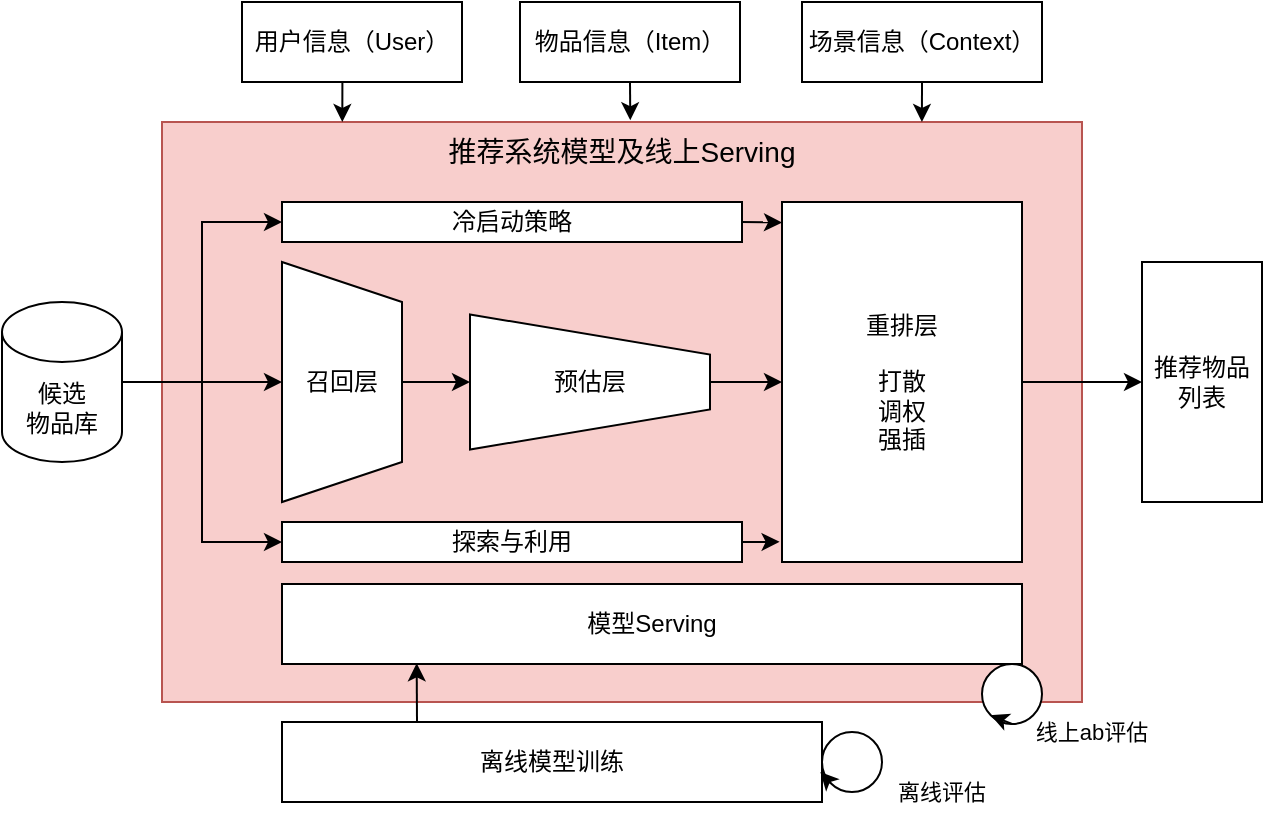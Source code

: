 <mxfile version="21.3.8" type="github" pages="3">
  <diagram id="585uHJBaxJgK5k8fGqFR" name="第 2 页">
    <mxGraphModel dx="830" dy="563" grid="1" gridSize="10" guides="1" tooltips="1" connect="1" arrows="1" fold="1" page="1" pageScale="1" pageWidth="827" pageHeight="1169" math="0" shadow="0">
      <root>
        <mxCell id="0" />
        <mxCell id="1" parent="0" />
        <mxCell id="zGuVCvEwYSPH-hrvQ5Bi-17" value="&lt;font style=&quot;font-size: 14px;&quot;&gt;推荐系统模型及线上Serving&lt;/font&gt;" style="rounded=0;whiteSpace=wrap;html=1;verticalAlign=top;fillColor=#f8cecc;strokeColor=#b85450;" parent="1" vertex="1">
          <mxGeometry x="200" y="90" width="460" height="290" as="geometry" />
        </mxCell>
        <mxCell id="zGuVCvEwYSPH-hrvQ5Bi-9" style="edgeStyle=none;rounded=0;orthogonalLoop=1;jettySize=auto;html=1;exitX=1;exitY=0.5;exitDx=0;exitDy=0;exitPerimeter=0;" parent="1" source="zGuVCvEwYSPH-hrvQ5Bi-1" target="zGuVCvEwYSPH-hrvQ5Bi-2" edge="1">
          <mxGeometry relative="1" as="geometry" />
        </mxCell>
        <mxCell id="zGuVCvEwYSPH-hrvQ5Bi-12" style="edgeStyle=orthogonalEdgeStyle;rounded=0;orthogonalLoop=1;jettySize=auto;html=1;exitX=1;exitY=0.5;exitDx=0;exitDy=0;exitPerimeter=0;entryX=0;entryY=0.5;entryDx=0;entryDy=0;" parent="1" source="zGuVCvEwYSPH-hrvQ5Bi-1" target="zGuVCvEwYSPH-hrvQ5Bi-5" edge="1">
          <mxGeometry relative="1" as="geometry" />
        </mxCell>
        <mxCell id="zGuVCvEwYSPH-hrvQ5Bi-13" style="edgeStyle=orthogonalEdgeStyle;rounded=0;orthogonalLoop=1;jettySize=auto;html=1;exitX=1;exitY=0.5;exitDx=0;exitDy=0;exitPerimeter=0;entryX=0;entryY=0.5;entryDx=0;entryDy=0;" parent="1" source="zGuVCvEwYSPH-hrvQ5Bi-1" target="zGuVCvEwYSPH-hrvQ5Bi-6" edge="1">
          <mxGeometry relative="1" as="geometry" />
        </mxCell>
        <mxCell id="zGuVCvEwYSPH-hrvQ5Bi-1" value="候选&lt;br&gt;物品库" style="shape=cylinder3;whiteSpace=wrap;html=1;boundedLbl=1;backgroundOutline=1;size=15;" parent="1" vertex="1">
          <mxGeometry x="120" y="180" width="60" height="80" as="geometry" />
        </mxCell>
        <mxCell id="zGuVCvEwYSPH-hrvQ5Bi-10" value="" style="edgeStyle=none;rounded=0;orthogonalLoop=1;jettySize=auto;html=1;" parent="1" source="zGuVCvEwYSPH-hrvQ5Bi-2" target="zGuVCvEwYSPH-hrvQ5Bi-3" edge="1">
          <mxGeometry relative="1" as="geometry" />
        </mxCell>
        <mxCell id="zGuVCvEwYSPH-hrvQ5Bi-2" value="召回层" style="shape=trapezoid;perimeter=trapezoidPerimeter;whiteSpace=wrap;html=1;fixedSize=1;direction=south;" parent="1" vertex="1">
          <mxGeometry x="260" y="160" width="60" height="120" as="geometry" />
        </mxCell>
        <mxCell id="zGuVCvEwYSPH-hrvQ5Bi-11" value="" style="edgeStyle=none;rounded=0;orthogonalLoop=1;jettySize=auto;html=1;" parent="1" source="zGuVCvEwYSPH-hrvQ5Bi-3" target="zGuVCvEwYSPH-hrvQ5Bi-4" edge="1">
          <mxGeometry relative="1" as="geometry" />
        </mxCell>
        <mxCell id="zGuVCvEwYSPH-hrvQ5Bi-3" value="预估层" style="shape=trapezoid;perimeter=trapezoidPerimeter;whiteSpace=wrap;html=1;fixedSize=1;direction=south;" parent="1" vertex="1">
          <mxGeometry x="354" y="186.25" width="120" height="67.5" as="geometry" />
        </mxCell>
        <mxCell id="zGuVCvEwYSPH-hrvQ5Bi-16" value="" style="edgeStyle=orthogonalEdgeStyle;rounded=0;orthogonalLoop=1;jettySize=auto;html=1;" parent="1" source="zGuVCvEwYSPH-hrvQ5Bi-4" target="zGuVCvEwYSPH-hrvQ5Bi-15" edge="1">
          <mxGeometry relative="1" as="geometry" />
        </mxCell>
        <mxCell id="zGuVCvEwYSPH-hrvQ5Bi-4" value="重排层&lt;br&gt;&lt;br&gt;打散&lt;br&gt;调权&lt;br&gt;强插" style="rounded=0;whiteSpace=wrap;html=1;" parent="1" vertex="1">
          <mxGeometry x="510" y="130" width="120" height="180" as="geometry" />
        </mxCell>
        <mxCell id="zGuVCvEwYSPH-hrvQ5Bi-19" style="rounded=0;orthogonalLoop=1;jettySize=auto;html=1;exitX=1;exitY=0.5;exitDx=0;exitDy=0;fontSize=14;entryX=0;entryY=0.057;entryDx=0;entryDy=0;entryPerimeter=0;" parent="1" source="zGuVCvEwYSPH-hrvQ5Bi-5" target="zGuVCvEwYSPH-hrvQ5Bi-4" edge="1">
          <mxGeometry relative="1" as="geometry">
            <mxPoint x="500" y="80.734" as="targetPoint" />
          </mxGeometry>
        </mxCell>
        <mxCell id="zGuVCvEwYSPH-hrvQ5Bi-5" value="冷启动策略" style="rounded=0;whiteSpace=wrap;html=1;" parent="1" vertex="1">
          <mxGeometry x="260" y="130" width="230" height="20" as="geometry" />
        </mxCell>
        <mxCell id="zGuVCvEwYSPH-hrvQ5Bi-20" style="edgeStyle=none;rounded=0;orthogonalLoop=1;jettySize=auto;html=1;exitX=1;exitY=0.5;exitDx=0;exitDy=0;entryX=-0.01;entryY=0.944;entryDx=0;entryDy=0;entryPerimeter=0;fontSize=14;" parent="1" source="zGuVCvEwYSPH-hrvQ5Bi-6" target="zGuVCvEwYSPH-hrvQ5Bi-4" edge="1">
          <mxGeometry relative="1" as="geometry" />
        </mxCell>
        <mxCell id="zGuVCvEwYSPH-hrvQ5Bi-6" value="探索与利用" style="rounded=0;whiteSpace=wrap;html=1;" parent="1" vertex="1">
          <mxGeometry x="260" y="290" width="230" height="20" as="geometry" />
        </mxCell>
        <mxCell id="zGuVCvEwYSPH-hrvQ5Bi-7" value="模型Serving" style="rounded=0;whiteSpace=wrap;html=1;" parent="1" vertex="1">
          <mxGeometry x="260" y="321" width="370" height="40" as="geometry" />
        </mxCell>
        <mxCell id="zGuVCvEwYSPH-hrvQ5Bi-14" style="edgeStyle=orthogonalEdgeStyle;rounded=0;orthogonalLoop=1;jettySize=auto;html=1;exitX=0.25;exitY=0;exitDx=0;exitDy=0;entryX=0.182;entryY=0.991;entryDx=0;entryDy=0;entryPerimeter=0;" parent="1" source="zGuVCvEwYSPH-hrvQ5Bi-8" target="zGuVCvEwYSPH-hrvQ5Bi-7" edge="1">
          <mxGeometry relative="1" as="geometry">
            <mxPoint x="328" y="380" as="targetPoint" />
          </mxGeometry>
        </mxCell>
        <mxCell id="zGuVCvEwYSPH-hrvQ5Bi-8" value="离线模型训练" style="rounded=0;whiteSpace=wrap;html=1;" parent="1" vertex="1">
          <mxGeometry x="260" y="390" width="270" height="40" as="geometry" />
        </mxCell>
        <mxCell id="zGuVCvEwYSPH-hrvQ5Bi-15" value="推荐物品&lt;br&gt;列表" style="rounded=0;whiteSpace=wrap;html=1;" parent="1" vertex="1">
          <mxGeometry x="690" y="160" width="60" height="120" as="geometry" />
        </mxCell>
        <mxCell id="EGSSqFGuEOMTs3P7mK93-1" style="edgeStyle=orthogonalEdgeStyle;rounded=0;orthogonalLoop=1;jettySize=auto;html=1;exitX=0.5;exitY=1;exitDx=0;exitDy=0;entryX=0.196;entryY=0;entryDx=0;entryDy=0;entryPerimeter=0;" parent="1" source="zGuVCvEwYSPH-hrvQ5Bi-21" target="zGuVCvEwYSPH-hrvQ5Bi-17" edge="1">
          <mxGeometry relative="1" as="geometry" />
        </mxCell>
        <mxCell id="zGuVCvEwYSPH-hrvQ5Bi-21" value="用户信息（User）" style="rounded=0;whiteSpace=wrap;html=1;" parent="1" vertex="1">
          <mxGeometry x="240" y="30" width="110" height="40" as="geometry" />
        </mxCell>
        <mxCell id="EGSSqFGuEOMTs3P7mK93-2" style="edgeStyle=orthogonalEdgeStyle;rounded=0;orthogonalLoop=1;jettySize=auto;html=1;exitX=0.5;exitY=1;exitDx=0;exitDy=0;entryX=0.509;entryY=-0.003;entryDx=0;entryDy=0;entryPerimeter=0;" parent="1" source="zGuVCvEwYSPH-hrvQ5Bi-22" target="zGuVCvEwYSPH-hrvQ5Bi-17" edge="1">
          <mxGeometry relative="1" as="geometry" />
        </mxCell>
        <mxCell id="zGuVCvEwYSPH-hrvQ5Bi-22" value="物品信息（Item）" style="rounded=0;whiteSpace=wrap;html=1;" parent="1" vertex="1">
          <mxGeometry x="379" y="30" width="110" height="40" as="geometry" />
        </mxCell>
        <mxCell id="EGSSqFGuEOMTs3P7mK93-3" style="edgeStyle=orthogonalEdgeStyle;rounded=0;orthogonalLoop=1;jettySize=auto;html=1;exitX=0.5;exitY=1;exitDx=0;exitDy=0;entryX=0.826;entryY=0;entryDx=0;entryDy=0;entryPerimeter=0;" parent="1" source="zGuVCvEwYSPH-hrvQ5Bi-23" target="zGuVCvEwYSPH-hrvQ5Bi-17" edge="1">
          <mxGeometry relative="1" as="geometry" />
        </mxCell>
        <mxCell id="zGuVCvEwYSPH-hrvQ5Bi-23" value="场景信息（Context）" style="rounded=0;whiteSpace=wrap;html=1;" parent="1" vertex="1">
          <mxGeometry x="520" y="30" width="120" height="40" as="geometry" />
        </mxCell>
        <mxCell id="7bJ_N6qY98Qx-bZ8Oj2A-2" value="" style="ellipse;whiteSpace=wrap;html=1;aspect=fixed;fontSize=14;" parent="1" vertex="1">
          <mxGeometry x="530" y="395" width="30" height="30" as="geometry" />
        </mxCell>
        <mxCell id="7bJ_N6qY98Qx-bZ8Oj2A-4" style="edgeStyle=none;rounded=0;orthogonalLoop=1;jettySize=auto;html=1;exitX=0;exitY=1;exitDx=0;exitDy=0;entryX=-0.027;entryY=0.666;entryDx=0;entryDy=0;entryPerimeter=0;fontSize=14;" parent="1" source="7bJ_N6qY98Qx-bZ8Oj2A-2" target="7bJ_N6qY98Qx-bZ8Oj2A-2" edge="1">
          <mxGeometry relative="1" as="geometry" />
        </mxCell>
        <mxCell id="7bJ_N6qY98Qx-bZ8Oj2A-6" value="" style="ellipse;whiteSpace=wrap;html=1;aspect=fixed;fontSize=14;" parent="1" vertex="1">
          <mxGeometry x="610" y="361" width="30" height="30" as="geometry" />
        </mxCell>
        <mxCell id="7bJ_N6qY98Qx-bZ8Oj2A-8" style="edgeStyle=none;rounded=0;orthogonalLoop=1;jettySize=auto;html=1;exitX=0.5;exitY=1;exitDx=0;exitDy=0;entryX=0;entryY=1;entryDx=0;entryDy=0;fontSize=14;" parent="1" source="7bJ_N6qY98Qx-bZ8Oj2A-6" target="7bJ_N6qY98Qx-bZ8Oj2A-6" edge="1">
          <mxGeometry relative="1" as="geometry" />
        </mxCell>
        <mxCell id="w9ccvrzHXHI5PrzXcH4o-1" value="&lt;font style=&quot;font-size: 11px;&quot;&gt;离线评估&lt;/font&gt;" style="text;html=1;strokeColor=none;fillColor=none;align=center;verticalAlign=middle;whiteSpace=wrap;rounded=0;" parent="1" vertex="1">
          <mxGeometry x="560" y="410" width="60" height="30" as="geometry" />
        </mxCell>
        <mxCell id="w9ccvrzHXHI5PrzXcH4o-2" value="&lt;font style=&quot;font-size: 11px;&quot;&gt;线上ab评估&lt;/font&gt;" style="text;html=1;strokeColor=none;fillColor=none;align=center;verticalAlign=middle;whiteSpace=wrap;rounded=0;" parent="1" vertex="1">
          <mxGeometry x="630" y="380" width="70" height="30" as="geometry" />
        </mxCell>
      </root>
    </mxGraphModel>
  </diagram>
  <diagram id="Sa7fcwDkUcBFv9hRClp_" name="第 3 页">
    <mxGraphModel dx="1442" dy="418" grid="1" gridSize="10" guides="1" tooltips="1" connect="1" arrows="1" fold="1" page="1" pageScale="1" pageWidth="827" pageHeight="1169" math="0" shadow="0">
      <root>
        <mxCell id="0" />
        <mxCell id="1" parent="0" />
        <mxCell id="aA7av8rMX-jF3pAvfMWO-10" value="" style="rounded=0;whiteSpace=wrap;html=1;fontSize=14;fillColor=#f8cecc;dashed=1;strokeWidth=2;strokeColor=#b85450;" parent="1" vertex="1">
          <mxGeometry x="-10" y="105" width="280" height="100" as="geometry" />
        </mxCell>
        <mxCell id="aA7av8rMX-jF3pAvfMWO-47" value="" style="rounded=0;whiteSpace=wrap;html=1;fontSize=14;fillColor=#dae8fc;dashed=1;strokeWidth=2;strokeColor=#6c8ebf;" parent="1" vertex="1">
          <mxGeometry x="-510" y="213" width="310" height="180" as="geometry" />
        </mxCell>
        <mxCell id="aA7av8rMX-jF3pAvfMWO-45" value="" style="rounded=0;whiteSpace=wrap;html=1;fontSize=14;fillColor=#dae8fc;dashed=1;strokeWidth=2;strokeColor=#6c8ebf;" parent="1" vertex="1">
          <mxGeometry x="-510" y="480" width="330" height="120" as="geometry" />
        </mxCell>
        <mxCell id="aA7av8rMX-jF3pAvfMWO-77" style="edgeStyle=orthogonalEdgeStyle;rounded=0;orthogonalLoop=1;jettySize=auto;html=1;exitX=1;exitY=0.5;exitDx=0;exitDy=0;" parent="1" source="aA7av8rMX-jF3pAvfMWO-42" target="aA7av8rMX-jF3pAvfMWO-76" edge="1">
          <mxGeometry relative="1" as="geometry" />
        </mxCell>
        <mxCell id="aA7av8rMX-jF3pAvfMWO-42" value="" style="rounded=0;whiteSpace=wrap;html=1;fontSize=14;fillColor=#dae8fc;dashed=1;strokeWidth=2;strokeColor=#6c8ebf;" parent="1" vertex="1">
          <mxGeometry x="-180" y="670" width="390" height="130" as="geometry" />
        </mxCell>
        <mxCell id="aA7av8rMX-jF3pAvfMWO-22" value="" style="rounded=0;whiteSpace=wrap;html=1;fontSize=14;fillColor=#f8cecc;dashed=1;strokeWidth=2;strokeColor=#b85450;" parent="1" vertex="1">
          <mxGeometry x="360" y="120" width="100" height="170" as="geometry" />
        </mxCell>
        <mxCell id="aA7av8rMX-jF3pAvfMWO-14" value="" style="rounded=0;whiteSpace=wrap;html=1;fontSize=14;fillColor=#f8cecc;dashed=1;strokeWidth=2;strokeColor=#b85450;" parent="1" vertex="1">
          <mxGeometry x="540" y="183" width="220" height="160" as="geometry" />
        </mxCell>
        <mxCell id="aA7av8rMX-jF3pAvfMWO-8" value="" style="rounded=0;whiteSpace=wrap;html=1;fontSize=14;fillColor=#f8cecc;dashed=1;strokeWidth=2;strokeColor=#b85450;" parent="1" vertex="1">
          <mxGeometry x="30" y="370" width="370" height="220" as="geometry" />
        </mxCell>
        <mxCell id="KyI4czShLFWVuIQ1MtW2-68" value="" style="rounded=0;whiteSpace=wrap;html=1;fontSize=14;fillColor=#f8cecc;dashed=1;strokeWidth=2;strokeColor=#b85450;" parent="1" vertex="1">
          <mxGeometry x="420" y="370" width="340" height="220" as="geometry" />
        </mxCell>
        <mxCell id="KyI4czShLFWVuIQ1MtW2-1" value="" style="edgeStyle=orthogonalEdgeStyle;rounded=0;orthogonalLoop=1;jettySize=auto;html=1;" parent="1" source="KyI4czShLFWVuIQ1MtW2-3" target="KyI4czShLFWVuIQ1MtW2-5" edge="1">
          <mxGeometry relative="1" as="geometry" />
        </mxCell>
        <mxCell id="KyI4czShLFWVuIQ1MtW2-2" style="edgeStyle=none;rounded=0;orthogonalLoop=1;jettySize=auto;html=1;exitX=0;exitY=0.5;exitDx=0;exitDy=0;entryX=1;entryY=0.5;entryDx=0;entryDy=0;" parent="1" source="KyI4czShLFWVuIQ1MtW2-3" target="KyI4czShLFWVuIQ1MtW2-45" edge="1">
          <mxGeometry relative="1" as="geometry" />
        </mxCell>
        <mxCell id="KyI4czShLFWVuIQ1MtW2-3" value="&lt;font style=&quot;font-size: 13px;&quot;&gt;APP端&lt;/font&gt;" style="rounded=0;whiteSpace=wrap;html=1;" parent="1" vertex="1">
          <mxGeometry x="370" y="30" width="80" height="40" as="geometry" />
        </mxCell>
        <mxCell id="KyI4czShLFWVuIQ1MtW2-4" value="" style="edgeStyle=orthogonalEdgeStyle;rounded=0;orthogonalLoop=1;jettySize=auto;html=1;" parent="1" source="KyI4czShLFWVuIQ1MtW2-5" target="KyI4czShLFWVuIQ1MtW2-12" edge="1">
          <mxGeometry relative="1" as="geometry" />
        </mxCell>
        <mxCell id="KyI4czShLFWVuIQ1MtW2-5" value="&lt;font style=&quot;font-size: 13px;&quot;&gt;grf&lt;/font&gt;" style="rounded=0;whiteSpace=wrap;html=1;" parent="1" vertex="1">
          <mxGeometry x="370" y="135" width="80" height="40" as="geometry" />
        </mxCell>
        <mxCell id="KyI4czShLFWVuIQ1MtW2-6" value="" style="rounded=0;orthogonalLoop=1;jettySize=auto;html=1;exitX=0.5;exitY=1;exitDx=0;exitDy=0;" parent="1" source="KyI4czShLFWVuIQ1MtW2-12" target="KyI4czShLFWVuIQ1MtW2-15" edge="1">
          <mxGeometry relative="1" as="geometry" />
        </mxCell>
        <mxCell id="KyI4czShLFWVuIQ1MtW2-10" value="" style="edgeStyle=none;rounded=0;orthogonalLoop=1;jettySize=auto;html=1;" parent="1" source="KyI4czShLFWVuIQ1MtW2-12" target="KyI4czShLFWVuIQ1MtW2-30" edge="1">
          <mxGeometry relative="1" as="geometry" />
        </mxCell>
        <mxCell id="KyI4czShLFWVuIQ1MtW2-11" style="edgeStyle=none;rounded=0;orthogonalLoop=1;jettySize=auto;html=1;exitX=0.5;exitY=1;exitDx=0;exitDy=0;entryX=0.5;entryY=0;entryDx=0;entryDy=0;" parent="1" source="KyI4czShLFWVuIQ1MtW2-12" target="KyI4czShLFWVuIQ1MtW2-23" edge="1">
          <mxGeometry relative="1" as="geometry" />
        </mxCell>
        <mxCell id="aA7av8rMX-jF3pAvfMWO-66" style="rounded=0;orthogonalLoop=1;jettySize=auto;html=1;exitX=0;exitY=0.5;exitDx=0;exitDy=0;" parent="1" source="KyI4czShLFWVuIQ1MtW2-12" target="aA7av8rMX-jF3pAvfMWO-10" edge="1">
          <mxGeometry relative="1" as="geometry" />
        </mxCell>
        <mxCell id="aA7av8rMX-jF3pAvfMWO-67" style="edgeStyle=orthogonalEdgeStyle;rounded=0;orthogonalLoop=1;jettySize=auto;html=1;exitX=0;exitY=0.5;exitDx=0;exitDy=0;" parent="1" source="KyI4czShLFWVuIQ1MtW2-12" target="aA7av8rMX-jF3pAvfMWO-65" edge="1">
          <mxGeometry relative="1" as="geometry" />
        </mxCell>
        <mxCell id="KyI4czShLFWVuIQ1MtW2-12" value="&lt;span style=&quot;font-size: 13px;&quot;&gt;feed_gr&lt;/span&gt;" style="rounded=0;whiteSpace=wrap;html=1;" parent="1" vertex="1">
          <mxGeometry x="370" y="243" width="80" height="40" as="geometry" />
        </mxCell>
        <mxCell id="KyI4czShLFWVuIQ1MtW2-13" style="edgeStyle=none;rounded=0;orthogonalLoop=1;jettySize=auto;html=1;exitX=0.5;exitY=1;exitDx=0;exitDy=0;entryX=0.5;entryY=0;entryDx=0;entryDy=0;" parent="1" source="KyI4czShLFWVuIQ1MtW2-15" target="KyI4czShLFWVuIQ1MtW2-17" edge="1">
          <mxGeometry relative="1" as="geometry" />
        </mxCell>
        <mxCell id="KyI4czShLFWVuIQ1MtW2-14" style="edgeStyle=none;rounded=0;orthogonalLoop=1;jettySize=auto;html=1;exitX=0.5;exitY=1;exitDx=0;exitDy=0;entryX=0.5;entryY=0;entryDx=0;entryDy=0;" parent="1" source="KyI4czShLFWVuIQ1MtW2-15" target="KyI4czShLFWVuIQ1MtW2-20" edge="1">
          <mxGeometry relative="1" as="geometry" />
        </mxCell>
        <mxCell id="KyI4czShLFWVuIQ1MtW2-15" value="&lt;span style=&quot;font-size: 13px;&quot;&gt;recall_proxy&lt;/span&gt;" style="rounded=0;whiteSpace=wrap;html=1;" parent="1" vertex="1">
          <mxGeometry x="520" y="380" width="80" height="40" as="geometry" />
        </mxCell>
        <mxCell id="KyI4czShLFWVuIQ1MtW2-16" value="" style="edgeStyle=none;rounded=0;orthogonalLoop=1;jettySize=auto;html=1;" parent="1" source="KyI4czShLFWVuIQ1MtW2-17" target="KyI4czShLFWVuIQ1MtW2-59" edge="1">
          <mxGeometry relative="1" as="geometry" />
        </mxCell>
        <mxCell id="KyI4czShLFWVuIQ1MtW2-17" value="&lt;span style=&quot;font-size: 13px;&quot;&gt;grc规则召回&lt;br&gt;&lt;/span&gt;" style="rounded=0;whiteSpace=wrap;html=1;" parent="1" vertex="1">
          <mxGeometry x="440" y="460" width="80" height="40" as="geometry" />
        </mxCell>
        <mxCell id="KyI4czShLFWVuIQ1MtW2-18" style="edgeStyle=none;rounded=0;orthogonalLoop=1;jettySize=auto;html=1;exitX=0.5;exitY=1;exitDx=0;exitDy=0;entryX=0.5;entryY=0;entryDx=0;entryDy=0;" parent="1" source="KyI4czShLFWVuIQ1MtW2-20" target="KyI4czShLFWVuIQ1MtW2-31" edge="1">
          <mxGeometry relative="1" as="geometry" />
        </mxCell>
        <mxCell id="KyI4czShLFWVuIQ1MtW2-19" style="edgeStyle=none;rounded=0;orthogonalLoop=1;jettySize=auto;html=1;exitX=0.5;exitY=1;exitDx=0;exitDy=0;entryX=0.5;entryY=0;entryDx=0;entryDy=0;" parent="1" source="KyI4czShLFWVuIQ1MtW2-20" target="KyI4czShLFWVuIQ1MtW2-32" edge="1">
          <mxGeometry relative="1" as="geometry" />
        </mxCell>
        <mxCell id="KyI4czShLFWVuIQ1MtW2-20" value="&lt;span style=&quot;font-size: 13px;&quot;&gt;grc模型召回&lt;br&gt;&lt;/span&gt;" style="rounded=0;whiteSpace=wrap;html=1;" parent="1" vertex="1">
          <mxGeometry x="610" y="460" width="80" height="40" as="geometry" />
        </mxCell>
        <mxCell id="aA7av8rMX-jF3pAvfMWO-2" style="rounded=0;orthogonalLoop=1;jettySize=auto;html=1;exitX=0.5;exitY=1;exitDx=0;exitDy=0;entryX=0.5;entryY=0;entryDx=0;entryDy=0;" parent="1" source="KyI4czShLFWVuIQ1MtW2-23" target="KyI4czShLFWVuIQ1MtW2-24" edge="1">
          <mxGeometry relative="1" as="geometry" />
        </mxCell>
        <mxCell id="aA7av8rMX-jF3pAvfMWO-3" style="rounded=0;orthogonalLoop=1;jettySize=auto;html=1;exitX=0.5;exitY=1;exitDx=0;exitDy=0;entryX=0.5;entryY=0;entryDx=0;entryDy=0;" parent="1" source="KyI4czShLFWVuIQ1MtW2-23" target="KyI4czShLFWVuIQ1MtW2-29" edge="1">
          <mxGeometry relative="1" as="geometry" />
        </mxCell>
        <mxCell id="KyI4czShLFWVuIQ1MtW2-23" value="&lt;span style=&quot;font-size: 13px;&quot;&gt;router&lt;/span&gt;" style="rounded=0;whiteSpace=wrap;html=1;" parent="1" vertex="1">
          <mxGeometry x="210" y="380" width="80" height="40" as="geometry" />
        </mxCell>
        <mxCell id="KyI4czShLFWVuIQ1MtW2-24" value="&lt;span style=&quot;font-size: 13px;&quot;&gt;toucan粗排&lt;/span&gt;" style="rounded=0;whiteSpace=wrap;html=1;" parent="1" vertex="1">
          <mxGeometry x="270" y="450" width="80" height="40" as="geometry" />
        </mxCell>
        <mxCell id="aA7av8rMX-jF3pAvfMWO-4" style="rounded=0;orthogonalLoop=1;jettySize=auto;html=1;exitX=0.5;exitY=1;exitDx=0;exitDy=0;" parent="1" source="KyI4czShLFWVuIQ1MtW2-29" target="KyI4czShLFWVuIQ1MtW2-51" edge="1">
          <mxGeometry relative="1" as="geometry" />
        </mxCell>
        <mxCell id="aA7av8rMX-jF3pAvfMWO-5" style="rounded=0;orthogonalLoop=1;jettySize=auto;html=1;exitX=0.5;exitY=1;exitDx=0;exitDy=0;entryX=0.5;entryY=0;entryDx=0;entryDy=0;" parent="1" source="KyI4czShLFWVuIQ1MtW2-29" target="KyI4czShLFWVuIQ1MtW2-50" edge="1">
          <mxGeometry relative="1" as="geometry" />
        </mxCell>
        <mxCell id="aA7av8rMX-jF3pAvfMWO-6" style="rounded=0;orthogonalLoop=1;jettySize=auto;html=1;exitX=0.5;exitY=1;exitDx=0;exitDy=0;" parent="1" source="KyI4czShLFWVuIQ1MtW2-29" target="KyI4czShLFWVuIQ1MtW2-58" edge="1">
          <mxGeometry relative="1" as="geometry" />
        </mxCell>
        <mxCell id="aA7av8rMX-jF3pAvfMWO-7" style="rounded=0;orthogonalLoop=1;jettySize=auto;html=1;exitX=0.5;exitY=1;exitDx=0;exitDy=0;entryX=0.5;entryY=0;entryDx=0;entryDy=0;" parent="1" source="KyI4czShLFWVuIQ1MtW2-29" target="aA7av8rMX-jF3pAvfMWO-1" edge="1">
          <mxGeometry relative="1" as="geometry" />
        </mxCell>
        <mxCell id="KyI4czShLFWVuIQ1MtW2-29" value="&lt;span style=&quot;font-size: 13px;&quot;&gt;toucan精排&lt;/span&gt;" style="rounded=0;whiteSpace=wrap;html=1;" parent="1" vertex="1">
          <mxGeometry x="150" y="450" width="80" height="40" as="geometry" />
        </mxCell>
        <mxCell id="aA7av8rMX-jF3pAvfMWO-19" style="rounded=0;orthogonalLoop=1;jettySize=auto;html=1;exitX=1;exitY=0.5;exitDx=0;exitDy=0;entryX=0;entryY=0.5;entryDx=0;entryDy=0;" parent="1" source="KyI4czShLFWVuIQ1MtW2-30" target="aA7av8rMX-jF3pAvfMWO-16" edge="1">
          <mxGeometry relative="1" as="geometry" />
        </mxCell>
        <mxCell id="aA7av8rMX-jF3pAvfMWO-20" style="edgeStyle=orthogonalEdgeStyle;rounded=0;orthogonalLoop=1;jettySize=auto;html=1;exitX=1;exitY=0.5;exitDx=0;exitDy=0;entryX=0;entryY=0.5;entryDx=0;entryDy=0;" parent="1" source="KyI4czShLFWVuIQ1MtW2-30" target="aA7av8rMX-jF3pAvfMWO-17" edge="1">
          <mxGeometry relative="1" as="geometry" />
        </mxCell>
        <mxCell id="aA7av8rMX-jF3pAvfMWO-21" style="rounded=0;orthogonalLoop=1;jettySize=auto;html=1;exitX=1;exitY=0.5;exitDx=0;exitDy=0;entryX=0;entryY=0.5;entryDx=0;entryDy=0;" parent="1" source="KyI4czShLFWVuIQ1MtW2-30" target="aA7av8rMX-jF3pAvfMWO-18" edge="1">
          <mxGeometry relative="1" as="geometry" />
        </mxCell>
        <mxCell id="KyI4czShLFWVuIQ1MtW2-30" value="&lt;span style=&quot;font-size: 13px;&quot;&gt;feed_rerank&lt;/span&gt;" style="rounded=0;whiteSpace=wrap;html=1;" parent="1" vertex="1">
          <mxGeometry x="560" y="243" width="80" height="40" as="geometry" />
        </mxCell>
        <mxCell id="KyI4czShLFWVuIQ1MtW2-31" value="&lt;span style=&quot;font-size: 13px;&quot;&gt;toucan&lt;br&gt;用户向量&lt;br&gt;&lt;/span&gt;" style="rounded=0;whiteSpace=wrap;html=1;" parent="1" vertex="1">
          <mxGeometry x="560" y="540" width="80" height="40" as="geometry" />
        </mxCell>
        <mxCell id="KyI4czShLFWVuIQ1MtW2-32" value="&lt;span style=&quot;font-size: 13px;&quot;&gt;faiss&lt;br&gt;向量检索&lt;br&gt;&lt;/span&gt;" style="rounded=0;whiteSpace=wrap;html=1;" parent="1" vertex="1">
          <mxGeometry x="660" y="540" width="80" height="40" as="geometry" />
        </mxCell>
        <mxCell id="KyI4czShLFWVuIQ1MtW2-33" value="" style="edgeStyle=none;rounded=0;orthogonalLoop=1;jettySize=auto;html=1;" parent="1" source="KyI4czShLFWVuIQ1MtW2-34" target="KyI4czShLFWVuIQ1MtW2-36" edge="1">
          <mxGeometry relative="1" as="geometry" />
        </mxCell>
        <mxCell id="KyI4czShLFWVuIQ1MtW2-34" value="&lt;span style=&quot;font-size: 13px;&quot;&gt;物料源引入&lt;/span&gt;" style="rounded=0;whiteSpace=wrap;html=1;" parent="1" vertex="1">
          <mxGeometry x="-528" y="720" width="80" height="40" as="geometry" />
        </mxCell>
        <mxCell id="KyI4czShLFWVuIQ1MtW2-35" value="" style="edgeStyle=none;rounded=0;orthogonalLoop=1;jettySize=auto;html=1;" parent="1" source="KyI4czShLFWVuIQ1MtW2-36" target="KyI4czShLFWVuIQ1MtW2-38" edge="1">
          <mxGeometry relative="1" as="geometry" />
        </mxCell>
        <mxCell id="KyI4czShLFWVuIQ1MtW2-36" value="&lt;span style=&quot;font-size: 13px;&quot;&gt;内容平台&lt;/span&gt;" style="rounded=0;whiteSpace=wrap;html=1;" parent="1" vertex="1">
          <mxGeometry x="-403" y="720" width="80" height="40" as="geometry" />
        </mxCell>
        <mxCell id="aA7av8rMX-jF3pAvfMWO-38" style="rounded=0;orthogonalLoop=1;jettySize=auto;html=1;exitX=1;exitY=0.5;exitDx=0;exitDy=0;entryX=0;entryY=0.5;entryDx=0;entryDy=0;" parent="1" source="KyI4czShLFWVuIQ1MtW2-38" target="aA7av8rMX-jF3pAvfMWO-37" edge="1">
          <mxGeometry relative="1" as="geometry" />
        </mxCell>
        <mxCell id="aA7av8rMX-jF3pAvfMWO-39" style="rounded=0;orthogonalLoop=1;jettySize=auto;html=1;exitX=1;exitY=0.5;exitDx=0;exitDy=0;entryX=0;entryY=0.5;entryDx=0;entryDy=0;" parent="1" source="KyI4czShLFWVuIQ1MtW2-38" target="KyI4czShLFWVuIQ1MtW2-40" edge="1">
          <mxGeometry relative="1" as="geometry" />
        </mxCell>
        <mxCell id="KyI4czShLFWVuIQ1MtW2-38" value="&lt;span style=&quot;font-size: 13px;&quot;&gt;智平&lt;br&gt;内容理解&lt;/span&gt;" style="rounded=0;whiteSpace=wrap;html=1;" parent="1" vertex="1">
          <mxGeometry x="-160" y="720" width="80" height="40" as="geometry" />
        </mxCell>
        <mxCell id="aA7av8rMX-jF3pAvfMWO-41" style="rounded=0;orthogonalLoop=1;jettySize=auto;html=1;exitX=1;exitY=0.5;exitDx=0;exitDy=0;entryX=0;entryY=0.5;entryDx=0;entryDy=0;" parent="1" source="KyI4czShLFWVuIQ1MtW2-40" target="KyI4czShLFWVuIQ1MtW2-60" edge="1">
          <mxGeometry relative="1" as="geometry" />
        </mxCell>
        <mxCell id="KyI4czShLFWVuIQ1MtW2-40" value="&lt;span style=&quot;font-size: 13px;&quot;&gt;离线&lt;br&gt;正排实时kafka&lt;br&gt;&lt;/span&gt;" style="rounded=0;whiteSpace=wrap;html=1;" parent="1" vertex="1">
          <mxGeometry x="-17" y="750" width="97" height="40" as="geometry" />
        </mxCell>
        <mxCell id="KyI4czShLFWVuIQ1MtW2-44" value="" style="edgeStyle=none;rounded=0;orthogonalLoop=1;jettySize=auto;html=1;" parent="1" source="KyI4czShLFWVuIQ1MtW2-45" target="KyI4czShLFWVuIQ1MtW2-62" edge="1">
          <mxGeometry relative="1" as="geometry" />
        </mxCell>
        <mxCell id="KyI4czShLFWVuIQ1MtW2-45" value="&lt;span style=&quot;font-size: 13px;&quot;&gt;埋点服务&lt;/span&gt;" style="rounded=0;whiteSpace=wrap;html=1;" parent="1" vertex="1">
          <mxGeometry x="-485" y="30" width="80" height="40" as="geometry" />
        </mxCell>
        <mxCell id="aA7av8rMX-jF3pAvfMWO-50" style="edgeStyle=orthogonalEdgeStyle;rounded=0;orthogonalLoop=1;jettySize=auto;html=1;exitX=0.5;exitY=1;exitDx=0;exitDy=0;entryX=0.5;entryY=0;entryDx=0;entryDy=0;" parent="1" source="KyI4czShLFWVuIQ1MtW2-48" target="KyI4czShLFWVuIQ1MtW2-67" edge="1">
          <mxGeometry relative="1" as="geometry" />
        </mxCell>
        <mxCell id="KyI4czShLFWVuIQ1MtW2-48" value="&lt;span style=&quot;font-size: 13px;&quot;&gt;User特征&lt;br&gt;snapshot&lt;br&gt;&lt;/span&gt;" style="rounded=0;whiteSpace=wrap;html=1;" parent="1" vertex="1">
          <mxGeometry x="-370" y="243" width="70" height="40" as="geometry" />
        </mxCell>
        <mxCell id="KyI4czShLFWVuIQ1MtW2-50" value="&lt;span style=&quot;font-size: 13px;&quot;&gt;FE&lt;/span&gt;" style="rounded=0;whiteSpace=wrap;html=1;" parent="1" vertex="1">
          <mxGeometry x="220" y="540" width="80" height="40" as="geometry" />
        </mxCell>
        <mxCell id="KyI4czShLFWVuIQ1MtW2-51" value="&lt;span style=&quot;font-size: 13px;&quot;&gt;FS&lt;/span&gt;" style="rounded=0;whiteSpace=wrap;html=1;" parent="1" vertex="1">
          <mxGeometry x="310" y="540" width="80" height="40" as="geometry" />
        </mxCell>
        <mxCell id="aA7av8rMX-jF3pAvfMWO-44" value="" style="edgeStyle=orthogonalEdgeStyle;rounded=0;orthogonalLoop=1;jettySize=auto;html=1;" parent="1" source="KyI4czShLFWVuIQ1MtW2-54" target="KyI4czShLFWVuIQ1MtW2-55" edge="1">
          <mxGeometry relative="1" as="geometry" />
        </mxCell>
        <mxCell id="KyI4czShLFWVuIQ1MtW2-54" value="&lt;span style=&quot;font-size: 13px;&quot;&gt;vpilot&lt;br&gt;模型训练&lt;/span&gt;" style="rounded=0;whiteSpace=wrap;html=1;" parent="1" vertex="1">
          <mxGeometry x="-375" y="540" width="80" height="40" as="geometry" />
        </mxCell>
        <mxCell id="aA7av8rMX-jF3pAvfMWO-57" style="rounded=0;orthogonalLoop=1;jettySize=auto;html=1;exitX=1;exitY=0.5;exitDx=0;exitDy=0;" parent="1" source="KyI4czShLFWVuIQ1MtW2-55" target="aA7av8rMX-jF3pAvfMWO-55" edge="1">
          <mxGeometry relative="1" as="geometry" />
        </mxCell>
        <mxCell id="aA7av8rMX-jF3pAvfMWO-58" style="rounded=0;orthogonalLoop=1;jettySize=auto;html=1;exitX=1;exitY=0.5;exitDx=0;exitDy=0;entryX=0;entryY=0.5;entryDx=0;entryDy=0;edgeStyle=orthogonalEdgeStyle;" parent="1" source="KyI4czShLFWVuIQ1MtW2-55" target="aA7av8rMX-jF3pAvfMWO-56" edge="1">
          <mxGeometry relative="1" as="geometry" />
        </mxCell>
        <mxCell id="KyI4czShLFWVuIQ1MtW2-55" value="&lt;span style=&quot;font-size: 13px;&quot;&gt;深度学习&lt;br&gt;预估模型&lt;/span&gt;" style="rounded=0;whiteSpace=wrap;html=1;" parent="1" vertex="1">
          <mxGeometry x="-275" y="540" width="80" height="40" as="geometry" />
        </mxCell>
        <mxCell id="KyI4czShLFWVuIQ1MtW2-58" value="&lt;span style=&quot;font-size: 13px;&quot;&gt;OnlinePs&lt;br&gt;&lt;/span&gt;" style="rounded=0;whiteSpace=wrap;html=1;" parent="1" vertex="1">
          <mxGeometry x="130" y="540" width="80" height="40" as="geometry" />
        </mxCell>
        <mxCell id="KyI4czShLFWVuIQ1MtW2-59" value="&lt;span style=&quot;font-size: 13px;&quot;&gt;倒排词典/redis&lt;br&gt;&lt;/span&gt;" style="rounded=0;whiteSpace=wrap;html=1;" parent="1" vertex="1">
          <mxGeometry x="430" y="540" width="100" height="40" as="geometry" />
        </mxCell>
        <mxCell id="KyI4czShLFWVuIQ1MtW2-60" value="&lt;span style=&quot;font-size: 13px;&quot;&gt;在线&lt;br&gt;正排服务&lt;br&gt;&lt;/span&gt;" style="rounded=0;whiteSpace=wrap;html=1;" parent="1" vertex="1">
          <mxGeometry x="120" y="720" width="80" height="40" as="geometry" />
        </mxCell>
        <mxCell id="aA7av8rMX-jF3pAvfMWO-49" style="edgeStyle=orthogonalEdgeStyle;rounded=0;orthogonalLoop=1;jettySize=auto;html=1;exitX=0.5;exitY=1;exitDx=0;exitDy=0;entryX=0.5;entryY=0;entryDx=0;entryDy=0;" parent="1" source="KyI4czShLFWVuIQ1MtW2-62" target="KyI4czShLFWVuIQ1MtW2-67" edge="1">
          <mxGeometry relative="1" as="geometry" />
        </mxCell>
        <mxCell id="KyI4czShLFWVuIQ1MtW2-62" value="&lt;span style=&quot;font-size: 13px;&quot;&gt;UserAction&lt;br&gt;曝光/点击/转化等&lt;br&gt;&lt;/span&gt;" style="rounded=0;whiteSpace=wrap;html=1;" parent="1" vertex="1">
          <mxGeometry x="-500" y="243" width="110" height="40" as="geometry" />
        </mxCell>
        <mxCell id="aA7av8rMX-jF3pAvfMWO-53" style="edgeStyle=orthogonalEdgeStyle;rounded=0;orthogonalLoop=1;jettySize=auto;html=1;exitX=0.5;exitY=1;exitDx=0;exitDy=0;" parent="1" source="KyI4czShLFWVuIQ1MtW2-64" target="KyI4czShLFWVuIQ1MtW2-67" edge="1">
          <mxGeometry relative="1" as="geometry" />
        </mxCell>
        <mxCell id="KyI4czShLFWVuIQ1MtW2-64" value="&lt;span style=&quot;font-size: 13px;&quot;&gt;Item特征&lt;br&gt;snapshot&lt;br&gt;&lt;/span&gt;" style="rounded=0;whiteSpace=wrap;html=1;" parent="1" vertex="1">
          <mxGeometry x="-280" y="243" width="65" height="40" as="geometry" />
        </mxCell>
        <mxCell id="KyI4czShLFWVuIQ1MtW2-65" value="" style="edgeStyle=none;rounded=0;orthogonalLoop=1;jettySize=auto;html=1;" parent="1" source="KyI4czShLFWVuIQ1MtW2-66" target="KyI4czShLFWVuIQ1MtW2-54" edge="1">
          <mxGeometry relative="1" as="geometry" />
        </mxCell>
        <mxCell id="KyI4czShLFWVuIQ1MtW2-66" value="&lt;span style=&quot;font-size: 13px;&quot;&gt;特征抽取&lt;/span&gt;" style="rounded=0;whiteSpace=wrap;html=1;" parent="1" vertex="1">
          <mxGeometry x="-485" y="540" width="80" height="40" as="geometry" />
        </mxCell>
        <mxCell id="aA7av8rMX-jF3pAvfMWO-54" style="edgeStyle=orthogonalEdgeStyle;rounded=0;orthogonalLoop=1;jettySize=auto;html=1;exitX=0.5;exitY=1;exitDx=0;exitDy=0;" parent="1" source="KyI4czShLFWVuIQ1MtW2-67" target="KyI4czShLFWVuIQ1MtW2-66" edge="1">
          <mxGeometry relative="1" as="geometry" />
        </mxCell>
        <mxCell id="KyI4czShLFWVuIQ1MtW2-67" value="&lt;span style=&quot;font-size: 13px;&quot;&gt;样本&lt;/span&gt;" style="rounded=0;whiteSpace=wrap;html=1;" parent="1" vertex="1">
          <mxGeometry x="-485" y="343" width="80" height="40" as="geometry" />
        </mxCell>
        <mxCell id="KyI4czShLFWVuIQ1MtW2-69" value="召回服务" style="text;html=1;strokeColor=none;fillColor=none;align=center;verticalAlign=middle;whiteSpace=wrap;rounded=0;dashed=1;strokeWidth=2;fontSize=14;" parent="1" vertex="1">
          <mxGeometry x="680" y="370" width="60" height="30" as="geometry" />
        </mxCell>
        <mxCell id="aA7av8rMX-jF3pAvfMWO-1" value="&lt;span style=&quot;font-size: 13px;&quot;&gt;模型文件&lt;/span&gt;" style="rounded=0;whiteSpace=wrap;html=1;" parent="1" vertex="1">
          <mxGeometry x="40" y="540" width="80" height="40" as="geometry" />
        </mxCell>
        <mxCell id="aA7av8rMX-jF3pAvfMWO-9" value="预估服务" style="text;html=1;strokeColor=none;fillColor=none;align=center;verticalAlign=middle;whiteSpace=wrap;rounded=0;dashed=1;strokeWidth=2;fontSize=14;" parent="1" vertex="1">
          <mxGeometry x="40" y="380" width="60" height="30" as="geometry" />
        </mxCell>
        <mxCell id="aA7av8rMX-jF3pAvfMWO-15" value="重排服务" style="text;html=1;strokeColor=none;fillColor=none;align=center;verticalAlign=middle;whiteSpace=wrap;rounded=0;dashed=1;strokeWidth=2;fontSize=14;" parent="1" vertex="1">
          <mxGeometry x="550" y="183" width="60" height="30" as="geometry" />
        </mxCell>
        <mxCell id="aA7av8rMX-jF3pAvfMWO-16" value="&lt;span style=&quot;font-size: 13px;&quot;&gt;运营强插&lt;br&gt;平台&lt;/span&gt;" style="rounded=0;whiteSpace=wrap;html=1;" parent="1" vertex="1">
          <mxGeometry x="670" y="193" width="80" height="40" as="geometry" />
        </mxCell>
        <mxCell id="aA7av8rMX-jF3pAvfMWO-17" value="&lt;span style=&quot;font-size: 13px;&quot;&gt;配置管理&lt;br&gt;平台&lt;/span&gt;" style="rounded=0;whiteSpace=wrap;html=1;" parent="1" vertex="1">
          <mxGeometry x="670" y="243" width="80" height="40" as="geometry" />
        </mxCell>
        <mxCell id="aA7av8rMX-jF3pAvfMWO-18" value="&lt;span style=&quot;font-size: 13px;&quot;&gt;调权打散&lt;br&gt;&lt;/span&gt;模型" style="rounded=0;whiteSpace=wrap;html=1;" parent="1" vertex="1">
          <mxGeometry x="670" y="293" width="80" height="40" as="geometry" />
        </mxCell>
        <mxCell id="aA7av8rMX-jF3pAvfMWO-29" value="统一调度服务" style="text;html=1;strokeColor=none;fillColor=none;align=center;verticalAlign=middle;whiteSpace=wrap;rounded=0;dashed=1;strokeWidth=2;fontSize=14;" parent="1" vertex="1">
          <mxGeometry x="290" y="120" width="60" height="30" as="geometry" />
        </mxCell>
        <mxCell id="aA7av8rMX-jF3pAvfMWO-36" value="场景信息（Context）" style="text;html=1;strokeColor=none;fillColor=none;align=center;verticalAlign=middle;whiteSpace=wrap;rounded=0;dashed=1;strokeWidth=2;fontSize=14;" parent="1" vertex="1">
          <mxGeometry x="460" y="35" width="60" height="30" as="geometry" />
        </mxCell>
        <mxCell id="KyI4czShLFWVuIQ1MtW2-41" value="&lt;span style=&quot;font-size: 13px;&quot;&gt;下发历史&lt;/span&gt;" style="rounded=0;whiteSpace=wrap;html=1;" parent="1" vertex="1">
          <mxGeometry x="180" y="135" width="80" height="40" as="geometry" />
        </mxCell>
        <mxCell id="KyI4czShLFWVuIQ1MtW2-42" value="&lt;span style=&quot;font-size: 13px;&quot;&gt;用户画像&lt;br&gt;&lt;/span&gt;" style="rounded=0;whiteSpace=wrap;html=1;" parent="1" vertex="1">
          <mxGeometry x="90" y="135" width="80" height="40" as="geometry" />
        </mxCell>
        <mxCell id="KyI4czShLFWVuIQ1MtW2-43" value="&lt;span style=&quot;font-size: 13px;&quot;&gt;关注关系&lt;br&gt;&lt;/span&gt;" style="rounded=0;whiteSpace=wrap;html=1;" parent="1" vertex="1">
          <mxGeometry y="135" width="80" height="40" as="geometry" />
        </mxCell>
        <mxCell id="aA7av8rMX-jF3pAvfMWO-11" value="用户信息（User）" style="text;html=1;strokeColor=none;fillColor=none;align=center;verticalAlign=middle;whiteSpace=wrap;rounded=0;dashed=1;strokeWidth=2;fontSize=14;" parent="1" vertex="1">
          <mxGeometry x="-10" y="105" width="120" height="30" as="geometry" />
        </mxCell>
        <mxCell id="aA7av8rMX-jF3pAvfMWO-40" style="rounded=0;orthogonalLoop=1;jettySize=auto;html=1;exitX=1;exitY=0.5;exitDx=0;exitDy=0;entryX=0;entryY=0.5;entryDx=0;entryDy=0;" parent="1" source="aA7av8rMX-jF3pAvfMWO-37" target="KyI4czShLFWVuIQ1MtW2-60" edge="1">
          <mxGeometry relative="1" as="geometry" />
        </mxCell>
        <mxCell id="aA7av8rMX-jF3pAvfMWO-37" value="&lt;span style=&quot;font-size: 13px;&quot;&gt;离线&lt;br&gt;正排批量hive&lt;br&gt;&lt;/span&gt;" style="rounded=0;whiteSpace=wrap;html=1;" parent="1" vertex="1">
          <mxGeometry x="-17" y="690" width="97" height="40" as="geometry" />
        </mxCell>
        <mxCell id="aA7av8rMX-jF3pAvfMWO-43" value="物品信息（Item）" style="text;html=1;strokeColor=none;fillColor=none;align=center;verticalAlign=middle;whiteSpace=wrap;rounded=0;dashed=1;strokeWidth=2;fontSize=14;" parent="1" vertex="1">
          <mxGeometry x="-170" y="680" width="60" height="30" as="geometry" />
        </mxCell>
        <mxCell id="aA7av8rMX-jF3pAvfMWO-46" value="模型训练" style="text;html=1;strokeColor=none;fillColor=none;align=center;verticalAlign=middle;whiteSpace=wrap;rounded=0;dashed=1;strokeWidth=2;fontSize=14;" parent="1" vertex="1">
          <mxGeometry x="-265" y="480" width="60" height="30" as="geometry" />
        </mxCell>
        <mxCell id="aA7av8rMX-jF3pAvfMWO-48" value="样本服务" style="text;html=1;strokeColor=none;fillColor=none;align=center;verticalAlign=middle;whiteSpace=wrap;rounded=0;dashed=1;strokeWidth=2;fontSize=14;" parent="1" vertex="1">
          <mxGeometry x="-265" y="363" width="60" height="30" as="geometry" />
        </mxCell>
        <mxCell id="aA7av8rMX-jF3pAvfMWO-59" value="" style="edgeStyle=orthogonalEdgeStyle;rounded=0;orthogonalLoop=1;jettySize=auto;html=1;" parent="1" source="aA7av8rMX-jF3pAvfMWO-55" target="aA7av8rMX-jF3pAvfMWO-1" edge="1">
          <mxGeometry relative="1" as="geometry" />
        </mxCell>
        <mxCell id="aA7av8rMX-jF3pAvfMWO-55" value="&lt;span style=&quot;font-size: 13px;&quot;&gt;dense&lt;br&gt;模型文件&lt;/span&gt;" style="rounded=0;whiteSpace=wrap;html=1;" parent="1" vertex="1">
          <mxGeometry x="-110" y="540" width="80" height="40" as="geometry" />
        </mxCell>
        <mxCell id="aA7av8rMX-jF3pAvfMWO-61" style="edgeStyle=orthogonalEdgeStyle;rounded=0;orthogonalLoop=1;jettySize=auto;html=1;exitX=1;exitY=0.5;exitDx=0;exitDy=0;" parent="1" source="aA7av8rMX-jF3pAvfMWO-56" target="KyI4czShLFWVuIQ1MtW2-58" edge="1">
          <mxGeometry relative="1" as="geometry" />
        </mxCell>
        <mxCell id="aA7av8rMX-jF3pAvfMWO-56" value="&lt;span style=&quot;font-size: 13px;&quot;&gt;sparse&lt;br&gt;模型文件&lt;/span&gt;" style="rounded=0;whiteSpace=wrap;html=1;" parent="1" vertex="1">
          <mxGeometry x="-110" y="610" width="80" height="40" as="geometry" />
        </mxCell>
        <mxCell id="aA7av8rMX-jF3pAvfMWO-60" value="模型配送" style="text;html=1;strokeColor=none;fillColor=none;align=center;verticalAlign=middle;whiteSpace=wrap;rounded=0;" parent="1" vertex="1">
          <mxGeometry x="-30" y="600" width="60" height="30" as="geometry" />
        </mxCell>
        <mxCell id="aA7av8rMX-jF3pAvfMWO-69" style="edgeStyle=orthogonalEdgeStyle;rounded=0;orthogonalLoop=1;jettySize=auto;html=1;exitX=0;exitY=0.5;exitDx=0;exitDy=0;dashed=1;" parent="1" source="aA7av8rMX-jF3pAvfMWO-65" target="KyI4czShLFWVuIQ1MtW2-64" edge="1">
          <mxGeometry relative="1" as="geometry" />
        </mxCell>
        <mxCell id="aA7av8rMX-jF3pAvfMWO-65" value="&lt;span style=&quot;font-size: 13px;&quot;&gt;snapshot落盘&lt;br&gt;&lt;/span&gt;" style="rounded=0;whiteSpace=wrap;html=1;" parent="1" vertex="1">
          <mxGeometry x="-160" y="243" width="65" height="40" as="geometry" />
        </mxCell>
        <mxCell id="aA7av8rMX-jF3pAvfMWO-73" value="物品供给流" style="html=1;shadow=0;dashed=0;align=center;verticalAlign=middle;shape=mxgraph.arrows2.stylisedArrow;dy=0.6;dx=40;notch=15;feather=0.4;fillColor=#d5e8d4;strokeColor=#82b366;" parent="1" vertex="1">
          <mxGeometry x="-500" y="670" width="310" height="40" as="geometry" />
        </mxCell>
        <mxCell id="aA7av8rMX-jF3pAvfMWO-74" value="用户反馈流" style="html=1;shadow=0;dashed=0;align=center;verticalAlign=top;shape=mxgraph.arrows2.bendArrow;dy=12.47;dx=42;notch=14.48;arrowHead=46.58;rounded=1;flipV=1;flipH=0;direction=north;fillColor=#d5e8d4;strokeColor=#82b366;" parent="1" vertex="1">
          <mxGeometry x="-413" y="65" width="350" height="130" as="geometry" />
        </mxCell>
        <mxCell id="aA7av8rMX-jF3pAvfMWO-75" value="在线&lt;br&gt;推荐流" style="html=1;shadow=0;dashed=0;align=center;verticalAlign=middle;shape=mxgraph.arrows2.stylisedArrow;dy=0.6;dx=40;notch=15;feather=0.4;fillColor=#d5e8d4;strokeColor=#82b366;direction=north;" parent="1" vertex="1">
          <mxGeometry x="470" y="70" width="40" height="180" as="geometry" />
        </mxCell>
        <mxCell id="aA7av8rMX-jF3pAvfMWO-80" value="" style="edgeStyle=orthogonalEdgeStyle;rounded=0;orthogonalLoop=1;jettySize=auto;html=1;" parent="1" source="aA7av8rMX-jF3pAvfMWO-76" target="aA7av8rMX-jF3pAvfMWO-79" edge="1">
          <mxGeometry relative="1" as="geometry" />
        </mxCell>
        <mxCell id="aA7av8rMX-jF3pAvfMWO-76" value="&lt;span style=&quot;font-size: 13px;&quot;&gt;召回候选池&lt;br&gt;&lt;/span&gt;" style="rounded=0;whiteSpace=wrap;html=1;" parent="1" vertex="1">
          <mxGeometry x="430" y="715" width="80" height="40" as="geometry" />
        </mxCell>
        <mxCell id="aA7av8rMX-jF3pAvfMWO-81" style="edgeStyle=orthogonalEdgeStyle;rounded=0;orthogonalLoop=1;jettySize=auto;html=1;exitX=0.5;exitY=0;exitDx=0;exitDy=0;" parent="1" source="aA7av8rMX-jF3pAvfMWO-79" target="KyI4czShLFWVuIQ1MtW2-68" edge="1">
          <mxGeometry relative="1" as="geometry" />
        </mxCell>
        <mxCell id="aA7av8rMX-jF3pAvfMWO-79" value="&lt;span style=&quot;font-size: 13px;&quot;&gt;离线建库&lt;br&gt;&lt;/span&gt;" style="rounded=0;whiteSpace=wrap;html=1;" parent="1" vertex="1">
          <mxGeometry x="550" y="715" width="80" height="40" as="geometry" />
        </mxCell>
        <mxCell id="-o7CgLCKuGm-zFQz0LYj-1" value="在线服务" style="rounded=0;whiteSpace=wrap;html=1;fontSize=14;fillColor=#f8cecc;dashed=1;strokeWidth=2;strokeColor=#b85450;" parent="1" vertex="1">
          <mxGeometry x="-690" y="670" width="110" height="40" as="geometry" />
        </mxCell>
        <mxCell id="-o7CgLCKuGm-zFQz0LYj-2" value="离线服务" style="rounded=0;whiteSpace=wrap;html=1;fontSize=14;fillColor=#dae8fc;dashed=1;strokeWidth=2;strokeColor=#6c8ebf;" parent="1" vertex="1">
          <mxGeometry x="-690" y="720" width="110" height="40" as="geometry" />
        </mxCell>
      </root>
    </mxGraphModel>
  </diagram>
  <diagram id="ddb0fsed0NjSTWaiWIH0" name="第 4 页">
    <mxGraphModel dx="954" dy="591" grid="1" gridSize="10" guides="1" tooltips="1" connect="1" arrows="1" fold="1" page="1" pageScale="1" pageWidth="827" pageHeight="1169" math="0" shadow="0">
      <root>
        <mxCell id="0" />
        <mxCell id="1" parent="0" />
        <mxCell id="LLZboaLoQgRlLigkZ181-10" value="" style="rounded=0;whiteSpace=wrap;html=1;fillColor=#f5f5f5;fontColor=#333333;strokeColor=#666666;" parent="1" vertex="1">
          <mxGeometry x="260" y="370" width="230" height="300" as="geometry" />
        </mxCell>
        <mxCell id="-EXq-gP18KYhdXoX3OMp-1" value="&lt;font style=&quot;font-size: 16px;&quot;&gt;离线训练&lt;br&gt;产出模型&lt;/font&gt;" style="rounded=1;whiteSpace=wrap;html=1;horizontal=1;verticalAlign=top;arcSize=7;fillColor=#f5f5f5;fontColor=#333333;strokeColor=#666666;" parent="1" vertex="1">
          <mxGeometry x="18" y="40" width="120" height="150" as="geometry" />
        </mxCell>
        <mxCell id="-EXq-gP18KYhdXoX3OMp-2" value="" style="shape=cylinder3;whiteSpace=wrap;html=1;boundedLbl=1;backgroundOutline=1;size=15;" parent="1" vertex="1">
          <mxGeometry x="68" y="97.5" width="50" height="55" as="geometry" />
        </mxCell>
        <mxCell id="-EXq-gP18KYhdXoX3OMp-3" value="model" style="shape=cylinder3;whiteSpace=wrap;html=1;boundedLbl=1;backgroundOutline=1;size=15;" parent="1" vertex="1">
          <mxGeometry x="38" y="120" width="50" height="55" as="geometry" />
        </mxCell>
        <mxCell id="-EXq-gP18KYhdXoX3OMp-5" value="" style="shape=doubleArrow;whiteSpace=wrap;html=1;arrowWidth=0.397;arrowSize=0.256;" parent="1" vertex="1">
          <mxGeometry x="148" y="101.25" width="70" height="27.5" as="geometry" />
        </mxCell>
        <mxCell id="-EXq-gP18KYhdXoX3OMp-6" value="&lt;font style=&quot;font-size: 16px;&quot;&gt;在线推理预估服务&lt;/font&gt;" style="rounded=1;whiteSpace=wrap;html=1;horizontal=1;verticalAlign=top;arcSize=7;fillColor=#f5f5f5;fontColor=#333333;strokeColor=#666666;" parent="1" vertex="1">
          <mxGeometry x="228" y="40" width="370" height="150" as="geometry" />
        </mxCell>
        <mxCell id="-EXq-gP18KYhdXoX3OMp-7" value="&lt;font style=&quot;font-size: 16px;&quot;&gt;模型&lt;br&gt;加载&lt;/font&gt;" style="rounded=1;whiteSpace=wrap;html=1;horizontal=1;verticalAlign=middle;arcSize=7;fillColor=#d5e8d4;strokeColor=#82b366;" parent="1" vertex="1">
          <mxGeometry x="248" y="101.25" width="60" height="70" as="geometry" />
        </mxCell>
        <mxCell id="-EXq-gP18KYhdXoX3OMp-8" value="&lt;span style=&quot;font-size: 16px;&quot;&gt;版本&lt;br&gt;管理&lt;/span&gt;" style="rounded=1;whiteSpace=wrap;html=1;horizontal=1;verticalAlign=middle;arcSize=7;fillColor=#d5e8d4;strokeColor=#82b366;" parent="1" vertex="1">
          <mxGeometry x="338" y="101.25" width="60" height="70" as="geometry" />
        </mxCell>
        <mxCell id="-EXq-gP18KYhdXoX3OMp-9" value="&lt;span style=&quot;font-size: 16px;&quot;&gt;数据&lt;br&gt;管理&lt;/span&gt;" style="rounded=1;whiteSpace=wrap;html=1;horizontal=1;verticalAlign=middle;arcSize=7;fillColor=#d5e8d4;strokeColor=#82b366;" parent="1" vertex="1">
          <mxGeometry x="428" y="101.25" width="60" height="70" as="geometry" />
        </mxCell>
        <mxCell id="-EXq-gP18KYhdXoX3OMp-10" value="&lt;span style=&quot;font-size: 16px;&quot;&gt;服务&lt;br&gt;接口&lt;/span&gt;" style="rounded=1;whiteSpace=wrap;html=1;horizontal=1;verticalAlign=middle;arcSize=7;fillColor=#d5e8d4;strokeColor=#82b366;" parent="1" vertex="1">
          <mxGeometry x="518" y="101.25" width="60" height="70" as="geometry" />
        </mxCell>
        <mxCell id="-EXq-gP18KYhdXoX3OMp-11" value="" style="shape=singleArrow;whiteSpace=wrap;html=1;fontSize=16;arrowWidth=0.414;arrowSize=0.264;flipH=1;" parent="1" vertex="1">
          <mxGeometry x="608" y="71.25" width="70" height="30" as="geometry" />
        </mxCell>
        <mxCell id="-EXq-gP18KYhdXoX3OMp-12" value="" style="shape=singleArrow;whiteSpace=wrap;html=1;fontSize=16;arrowWidth=0.414;arrowSize=0.264;flipH=0;" parent="1" vertex="1">
          <mxGeometry x="608" y="132.5" width="70" height="30" as="geometry" />
        </mxCell>
        <mxCell id="-EXq-gP18KYhdXoX3OMp-13" value="&lt;font style=&quot;font-size: 16px;&quot;&gt;客户端&lt;br&gt;（brpc/http）&lt;/font&gt;" style="rounded=1;whiteSpace=wrap;html=1;horizontal=1;verticalAlign=middle;arcSize=7;fillColor=#f5f5f5;fontColor=#333333;strokeColor=#666666;" parent="1" vertex="1">
          <mxGeometry x="688" y="40" width="120" height="150" as="geometry" />
        </mxCell>
        <mxCell id="-EXq-gP18KYhdXoX3OMp-14" value="请求" style="text;html=1;strokeColor=none;fillColor=none;align=center;verticalAlign=middle;whiteSpace=wrap;rounded=0;fontSize=16;" parent="1" vertex="1">
          <mxGeometry x="618" y="50" width="60" height="30" as="geometry" />
        </mxCell>
        <mxCell id="-EXq-gP18KYhdXoX3OMp-15" value="响应" style="text;html=1;strokeColor=none;fillColor=none;align=center;verticalAlign=middle;whiteSpace=wrap;rounded=0;fontSize=16;" parent="1" vertex="1">
          <mxGeometry x="608" y="110" width="60" height="30" as="geometry" />
        </mxCell>
        <mxCell id="LLZboaLoQgRlLigkZ181-14" style="edgeStyle=orthogonalEdgeStyle;rounded=0;orthogonalLoop=1;jettySize=auto;html=1;exitX=0.5;exitY=1;exitDx=0;exitDy=0;entryX=0.5;entryY=0;entryDx=0;entryDy=0;" parent="1" source="Bo78RVTY6ZepyCsy_ovD-2" target="LLZboaLoQgRlLigkZ181-2" edge="1">
          <mxGeometry relative="1" as="geometry" />
        </mxCell>
        <mxCell id="Bo78RVTY6ZepyCsy_ovD-2" value="请求响应与处理" style="rounded=0;whiteSpace=wrap;html=1;" parent="1" vertex="1">
          <mxGeometry x="280" y="380" width="100" height="40" as="geometry" />
        </mxCell>
        <mxCell id="LLZboaLoQgRlLigkZ181-15" style="edgeStyle=orthogonalEdgeStyle;rounded=0;orthogonalLoop=1;jettySize=auto;html=1;exitX=0.5;exitY=1;exitDx=0;exitDy=0;entryX=0.5;entryY=0;entryDx=0;entryDy=0;" parent="1" source="LLZboaLoQgRlLigkZ181-2" target="LLZboaLoQgRlLigkZ181-3" edge="1">
          <mxGeometry relative="1" as="geometry" />
        </mxCell>
        <mxCell id="LLZboaLoQgRlLigkZ181-26" style="edgeStyle=none;rounded=0;orthogonalLoop=1;jettySize=auto;html=1;exitX=0;exitY=0.5;exitDx=0;exitDy=0;entryX=1;entryY=0.5;entryDx=0;entryDy=0;" parent="1" source="LLZboaLoQgRlLigkZ181-2" target="LLZboaLoQgRlLigkZ181-25" edge="1">
          <mxGeometry relative="1" as="geometry" />
        </mxCell>
        <mxCell id="LLZboaLoQgRlLigkZ181-2" value="特征查询" style="rounded=0;whiteSpace=wrap;html=1;" parent="1" vertex="1">
          <mxGeometry x="280" y="440" width="100" height="40" as="geometry" />
        </mxCell>
        <mxCell id="LLZboaLoQgRlLigkZ181-16" style="edgeStyle=orthogonalEdgeStyle;rounded=0;orthogonalLoop=1;jettySize=auto;html=1;exitX=0.5;exitY=1;exitDx=0;exitDy=0;entryX=0.5;entryY=0;entryDx=0;entryDy=0;" parent="1" source="LLZboaLoQgRlLigkZ181-3" target="LLZboaLoQgRlLigkZ181-4" edge="1">
          <mxGeometry relative="1" as="geometry" />
        </mxCell>
        <mxCell id="ywOQ-ArkCQu7QxeCw76k-1" value="" style="edgeStyle=orthogonalEdgeStyle;rounded=0;orthogonalLoop=1;jettySize=auto;html=1;" edge="1" parent="1" source="LLZboaLoQgRlLigkZ181-3" target="LLZboaLoQgRlLigkZ181-5">
          <mxGeometry relative="1" as="geometry" />
        </mxCell>
        <mxCell id="LLZboaLoQgRlLigkZ181-3" value="特征抽取" style="rounded=0;whiteSpace=wrap;html=1;" parent="1" vertex="1">
          <mxGeometry x="280" y="500" width="100" height="40" as="geometry" />
        </mxCell>
        <mxCell id="LLZboaLoQgRlLigkZ181-17" style="edgeStyle=orthogonalEdgeStyle;rounded=0;orthogonalLoop=1;jettySize=auto;html=1;exitX=0.5;exitY=1;exitDx=0;exitDy=0;entryX=0.5;entryY=0;entryDx=0;entryDy=0;" parent="1" source="LLZboaLoQgRlLigkZ181-4" target="LLZboaLoQgRlLigkZ181-5" edge="1">
          <mxGeometry relative="1" as="geometry" />
        </mxCell>
        <mxCell id="LLZboaLoQgRlLigkZ181-28" style="edgeStyle=none;rounded=0;orthogonalLoop=1;jettySize=auto;html=1;exitX=0;exitY=0.5;exitDx=0;exitDy=0;entryX=1;entryY=0.5;entryDx=0;entryDy=0;" parent="1" source="LLZboaLoQgRlLigkZ181-4" target="LLZboaLoQgRlLigkZ181-27" edge="1">
          <mxGeometry relative="1" as="geometry" />
        </mxCell>
        <mxCell id="LLZboaLoQgRlLigkZ181-4" value="embedding&lt;br&gt;查询" style="rounded=0;whiteSpace=wrap;html=1;" parent="1" vertex="1">
          <mxGeometry x="280" y="560" width="100" height="40" as="geometry" />
        </mxCell>
        <mxCell id="LLZboaLoQgRlLigkZ181-5" value="推理引擎" style="rounded=0;whiteSpace=wrap;html=1;" parent="1" vertex="1">
          <mxGeometry x="280" y="620" width="100" height="40" as="geometry" />
        </mxCell>
        <mxCell id="LLZboaLoQgRlLigkZ181-18" style="rounded=0;orthogonalLoop=1;jettySize=auto;html=1;exitX=0.5;exitY=1;exitDx=0;exitDy=0;entryX=1;entryY=0;entryDx=0;entryDy=0;" parent="1" source="LLZboaLoQgRlLigkZ181-6" target="LLZboaLoQgRlLigkZ181-5" edge="1">
          <mxGeometry relative="1" as="geometry" />
        </mxCell>
        <mxCell id="LLZboaLoQgRlLigkZ181-6" value="模型管理" style="rounded=0;whiteSpace=wrap;html=1;" parent="1" vertex="1">
          <mxGeometry x="398" y="560" width="72" height="40" as="geometry" />
        </mxCell>
        <mxCell id="LLZboaLoQgRlLigkZ181-20" style="edgeStyle=none;rounded=0;orthogonalLoop=1;jettySize=auto;html=1;exitX=0.5;exitY=1;exitDx=0;exitDy=0;entryX=0.5;entryY=0;entryDx=0;entryDy=0;" parent="1" source="LLZboaLoQgRlLigkZ181-8" target="LLZboaLoQgRlLigkZ181-9" edge="1">
          <mxGeometry relative="1" as="geometry" />
        </mxCell>
        <mxCell id="LLZboaLoQgRlLigkZ181-8" value="模型训练" style="rounded=0;whiteSpace=wrap;html=1;" parent="1" vertex="1">
          <mxGeometry x="518" y="490" width="72" height="40" as="geometry" />
        </mxCell>
        <mxCell id="LLZboaLoQgRlLigkZ181-19" style="edgeStyle=none;rounded=0;orthogonalLoop=1;jettySize=auto;html=1;exitX=0;exitY=0.5;exitDx=0;exitDy=0;entryX=1;entryY=0.5;entryDx=0;entryDy=0;" parent="1" source="LLZboaLoQgRlLigkZ181-9" target="LLZboaLoQgRlLigkZ181-6" edge="1">
          <mxGeometry relative="1" as="geometry" />
        </mxCell>
        <mxCell id="LLZboaLoQgRlLigkZ181-9" value="模型库" style="rounded=0;whiteSpace=wrap;html=1;" parent="1" vertex="1">
          <mxGeometry x="518" y="560" width="72" height="40" as="geometry" />
        </mxCell>
        <mxCell id="LLZboaLoQgRlLigkZ181-11" value="GPU" style="rounded=0;whiteSpace=wrap;html=1;fillColor=#f0a30a;fontColor=#000000;strokeColor=#BD7000;" parent="1" vertex="1">
          <mxGeometry x="280" y="680" width="70" height="40" as="geometry" />
        </mxCell>
        <mxCell id="LLZboaLoQgRlLigkZ181-12" value="CPU" style="rounded=0;whiteSpace=wrap;html=1;fillColor=#f0a30a;fontColor=#000000;strokeColor=#BD7000;" parent="1" vertex="1">
          <mxGeometry x="400" y="680" width="70" height="40" as="geometry" />
        </mxCell>
        <mxCell id="LLZboaLoQgRlLigkZ181-21" value="" style="endArrow=classic;html=1;rounded=0;" parent="1" edge="1">
          <mxGeometry width="50" height="50" relative="1" as="geometry">
            <mxPoint x="329.81" y="350" as="sourcePoint" />
            <mxPoint x="329.81" y="380" as="targetPoint" />
          </mxGeometry>
        </mxCell>
        <mxCell id="LLZboaLoQgRlLigkZ181-22" value="请求" style="text;html=1;strokeColor=none;fillColor=none;align=center;verticalAlign=middle;whiteSpace=wrap;rounded=0;" parent="1" vertex="1">
          <mxGeometry x="300" y="330" width="60" height="30" as="geometry" />
        </mxCell>
        <mxCell id="LLZboaLoQgRlLigkZ181-25" value="User/Item FS" style="rounded=0;whiteSpace=wrap;html=1;" parent="1" vertex="1">
          <mxGeometry x="140" y="440" width="100" height="40" as="geometry" />
        </mxCell>
        <mxCell id="LLZboaLoQgRlLigkZ181-27" value="OnlinePs" style="rounded=0;whiteSpace=wrap;html=1;" parent="1" vertex="1">
          <mxGeometry x="140" y="560" width="100" height="40" as="geometry" />
        </mxCell>
      </root>
    </mxGraphModel>
  </diagram>
</mxfile>
